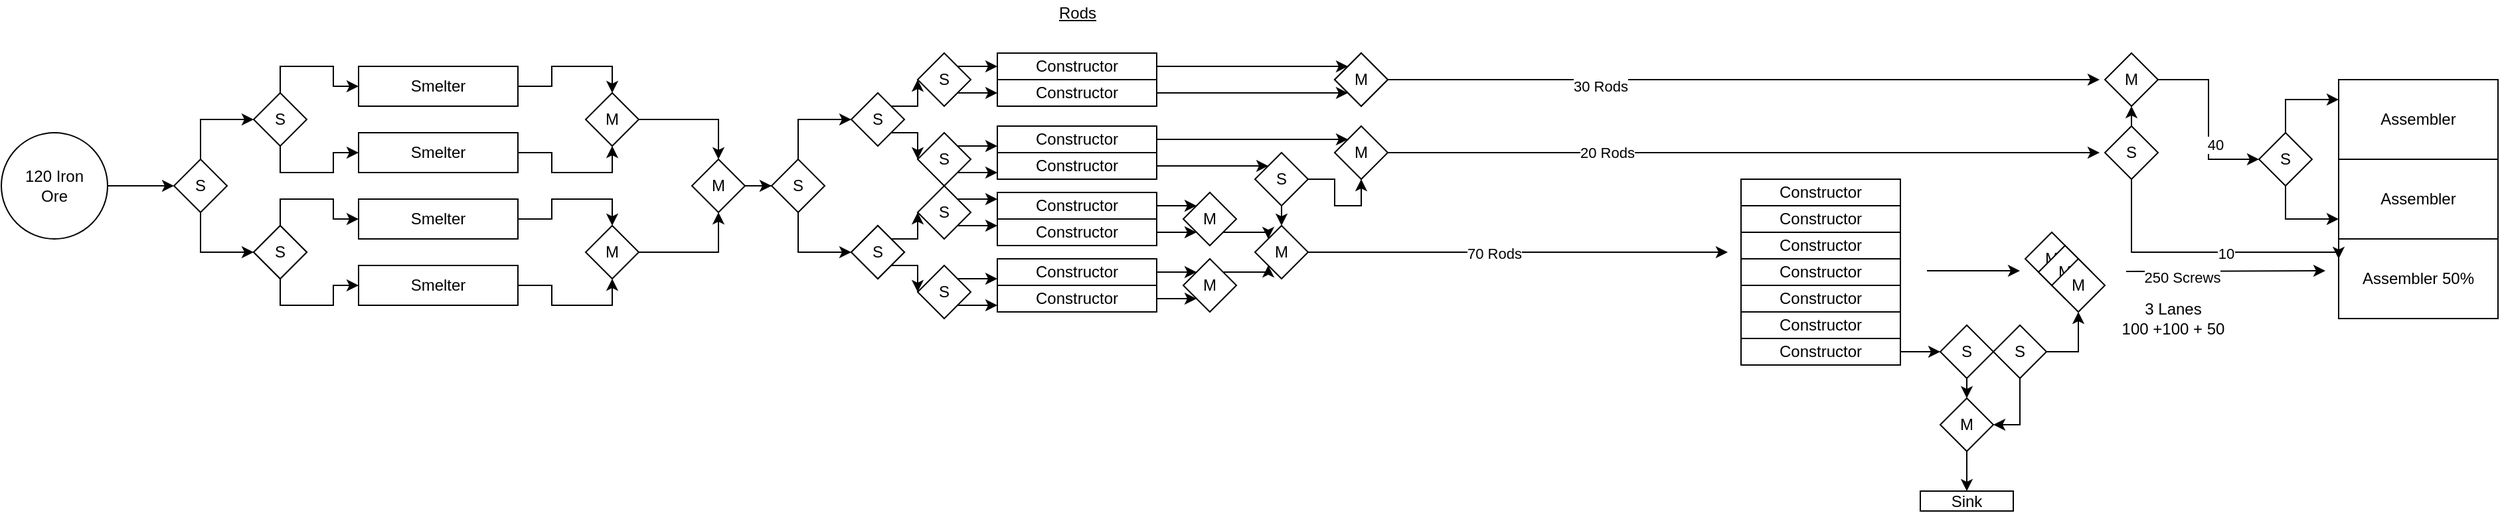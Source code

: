 <mxfile version="13.11.0" type="github" pages="2">
  <diagram id="dfgakFs7q8buAw8fzbgY" name="Page-1">
    <mxGraphModel dx="1038" dy="507" grid="1" gridSize="10" guides="1" tooltips="1" connect="1" arrows="1" fold="1" page="1" pageScale="1" pageWidth="850" pageHeight="1100" math="0" shadow="0">
      <root>
        <mxCell id="0" />
        <mxCell id="1" parent="0" />
        <mxCell id="WrtxNWhQy8fo9nbSTL8_-13" value="" style="edgeStyle=orthogonalEdgeStyle;rounded=0;orthogonalLoop=1;jettySize=auto;html=1;" parent="1" source="WrtxNWhQy8fo9nbSTL8_-1" target="WrtxNWhQy8fo9nbSTL8_-12" edge="1">
          <mxGeometry relative="1" as="geometry" />
        </mxCell>
        <mxCell id="WrtxNWhQy8fo9nbSTL8_-1" value="&lt;div&gt;120 Iron&lt;/div&gt;&lt;div&gt;Ore&lt;br&gt;&lt;/div&gt;" style="ellipse;whiteSpace=wrap;html=1;aspect=fixed;" parent="1" vertex="1">
          <mxGeometry x="20" y="280" width="80" height="80" as="geometry" />
        </mxCell>
        <mxCell id="WrtxNWhQy8fo9nbSTL8_-2" value="Smelter" style="rounded=0;whiteSpace=wrap;html=1;" parent="1" vertex="1">
          <mxGeometry x="289" y="230" width="120" height="30" as="geometry" />
        </mxCell>
        <mxCell id="WrtxNWhQy8fo9nbSTL8_-31" style="edgeStyle=orthogonalEdgeStyle;rounded=0;orthogonalLoop=1;jettySize=auto;html=1;exitX=1;exitY=0.5;exitDx=0;exitDy=0;entryX=0.5;entryY=0;entryDx=0;entryDy=0;" parent="1" source="WrtxNWhQy8fo9nbSTL8_-3" target="WrtxNWhQy8fo9nbSTL8_-28" edge="1">
          <mxGeometry relative="1" as="geometry" />
        </mxCell>
        <mxCell id="WrtxNWhQy8fo9nbSTL8_-3" value="Smelter" style="rounded=0;whiteSpace=wrap;html=1;" parent="1" vertex="1">
          <mxGeometry x="289" y="230" width="120" height="30" as="geometry" />
        </mxCell>
        <mxCell id="WrtxNWhQy8fo9nbSTL8_-32" style="edgeStyle=orthogonalEdgeStyle;rounded=0;orthogonalLoop=1;jettySize=auto;html=1;exitX=1;exitY=0.5;exitDx=0;exitDy=0;entryX=0.5;entryY=1;entryDx=0;entryDy=0;" parent="1" source="WrtxNWhQy8fo9nbSTL8_-4" target="WrtxNWhQy8fo9nbSTL8_-28" edge="1">
          <mxGeometry relative="1" as="geometry" />
        </mxCell>
        <mxCell id="WrtxNWhQy8fo9nbSTL8_-4" value="Smelter" style="rounded=0;whiteSpace=wrap;html=1;" parent="1" vertex="1">
          <mxGeometry x="289" y="280" width="120" height="30" as="geometry" />
        </mxCell>
        <mxCell id="WrtxNWhQy8fo9nbSTL8_-33" style="edgeStyle=orthogonalEdgeStyle;rounded=0;orthogonalLoop=1;jettySize=auto;html=1;exitX=1;exitY=0.5;exitDx=0;exitDy=0;entryX=0.5;entryY=0;entryDx=0;entryDy=0;" parent="1" source="WrtxNWhQy8fo9nbSTL8_-5" target="WrtxNWhQy8fo9nbSTL8_-29" edge="1">
          <mxGeometry relative="1" as="geometry" />
        </mxCell>
        <mxCell id="WrtxNWhQy8fo9nbSTL8_-5" value="Smelter" style="rounded=0;whiteSpace=wrap;html=1;" parent="1" vertex="1">
          <mxGeometry x="289" y="330" width="120" height="30" as="geometry" />
        </mxCell>
        <mxCell id="WrtxNWhQy8fo9nbSTL8_-34" style="edgeStyle=orthogonalEdgeStyle;rounded=0;orthogonalLoop=1;jettySize=auto;html=1;exitX=1;exitY=0.5;exitDx=0;exitDy=0;entryX=0.5;entryY=1;entryDx=0;entryDy=0;" parent="1" source="WrtxNWhQy8fo9nbSTL8_-6" target="WrtxNWhQy8fo9nbSTL8_-29" edge="1">
          <mxGeometry relative="1" as="geometry" />
        </mxCell>
        <mxCell id="WrtxNWhQy8fo9nbSTL8_-6" value="Smelter" style="rounded=0;whiteSpace=wrap;html=1;" parent="1" vertex="1">
          <mxGeometry x="289" y="380" width="120" height="30" as="geometry" />
        </mxCell>
        <mxCell id="WrtxNWhQy8fo9nbSTL8_-8" value="S" style="rhombus;whiteSpace=wrap;html=1;" parent="1" vertex="1">
          <mxGeometry x="210" y="350" width="40" height="40" as="geometry" />
        </mxCell>
        <mxCell id="WrtxNWhQy8fo9nbSTL8_-25" style="edgeStyle=orthogonalEdgeStyle;rounded=0;orthogonalLoop=1;jettySize=auto;html=1;exitX=0.5;exitY=0;exitDx=0;exitDy=0;entryX=0;entryY=0.5;entryDx=0;entryDy=0;" parent="1" source="WrtxNWhQy8fo9nbSTL8_-9" target="WrtxNWhQy8fo9nbSTL8_-5" edge="1">
          <mxGeometry relative="1" as="geometry" />
        </mxCell>
        <mxCell id="WrtxNWhQy8fo9nbSTL8_-26" style="edgeStyle=orthogonalEdgeStyle;rounded=0;orthogonalLoop=1;jettySize=auto;html=1;exitX=0.5;exitY=1;exitDx=0;exitDy=0;entryX=0;entryY=0.5;entryDx=0;entryDy=0;" parent="1" source="WrtxNWhQy8fo9nbSTL8_-9" target="WrtxNWhQy8fo9nbSTL8_-6" edge="1">
          <mxGeometry relative="1" as="geometry" />
        </mxCell>
        <mxCell id="WrtxNWhQy8fo9nbSTL8_-9" value="S" style="rhombus;whiteSpace=wrap;html=1;" parent="1" vertex="1">
          <mxGeometry x="210" y="350" width="40" height="40" as="geometry" />
        </mxCell>
        <mxCell id="WrtxNWhQy8fo9nbSTL8_-23" style="edgeStyle=orthogonalEdgeStyle;rounded=0;orthogonalLoop=1;jettySize=auto;html=1;exitX=0.5;exitY=0;exitDx=0;exitDy=0;" parent="1" source="WrtxNWhQy8fo9nbSTL8_-10" target="WrtxNWhQy8fo9nbSTL8_-3" edge="1">
          <mxGeometry relative="1" as="geometry" />
        </mxCell>
        <mxCell id="WrtxNWhQy8fo9nbSTL8_-24" style="edgeStyle=orthogonalEdgeStyle;rounded=0;orthogonalLoop=1;jettySize=auto;html=1;exitX=0.5;exitY=1;exitDx=0;exitDy=0;" parent="1" source="WrtxNWhQy8fo9nbSTL8_-10" target="WrtxNWhQy8fo9nbSTL8_-4" edge="1">
          <mxGeometry relative="1" as="geometry" />
        </mxCell>
        <mxCell id="WrtxNWhQy8fo9nbSTL8_-10" value="S" style="rhombus;whiteSpace=wrap;html=1;" parent="1" vertex="1">
          <mxGeometry x="210" y="250" width="40" height="40" as="geometry" />
        </mxCell>
        <mxCell id="WrtxNWhQy8fo9nbSTL8_-15" style="edgeStyle=orthogonalEdgeStyle;rounded=0;orthogonalLoop=1;jettySize=auto;html=1;entryX=0;entryY=0.5;entryDx=0;entryDy=0;exitX=0.5;exitY=0;exitDx=0;exitDy=0;" parent="1" source="WrtxNWhQy8fo9nbSTL8_-12" target="WrtxNWhQy8fo9nbSTL8_-10" edge="1">
          <mxGeometry relative="1" as="geometry" />
        </mxCell>
        <mxCell id="WrtxNWhQy8fo9nbSTL8_-16" style="edgeStyle=orthogonalEdgeStyle;rounded=0;orthogonalLoop=1;jettySize=auto;html=1;exitX=0.5;exitY=1;exitDx=0;exitDy=0;entryX=0;entryY=0.5;entryDx=0;entryDy=0;" parent="1" source="WrtxNWhQy8fo9nbSTL8_-12" target="WrtxNWhQy8fo9nbSTL8_-9" edge="1">
          <mxGeometry relative="1" as="geometry" />
        </mxCell>
        <mxCell id="WrtxNWhQy8fo9nbSTL8_-12" value="S" style="rhombus;whiteSpace=wrap;html=1;" parent="1" vertex="1">
          <mxGeometry x="150" y="300" width="40" height="40" as="geometry" />
        </mxCell>
        <mxCell id="WrtxNWhQy8fo9nbSTL8_-36" style="edgeStyle=orthogonalEdgeStyle;rounded=0;orthogonalLoop=1;jettySize=auto;html=1;exitX=1;exitY=0.5;exitDx=0;exitDy=0;entryX=0.5;entryY=0;entryDx=0;entryDy=0;" parent="1" source="WrtxNWhQy8fo9nbSTL8_-28" target="WrtxNWhQy8fo9nbSTL8_-30" edge="1">
          <mxGeometry relative="1" as="geometry" />
        </mxCell>
        <mxCell id="WrtxNWhQy8fo9nbSTL8_-28" value="M" style="rhombus;whiteSpace=wrap;html=1;" parent="1" vertex="1">
          <mxGeometry x="460" y="250" width="40" height="40" as="geometry" />
        </mxCell>
        <mxCell id="WrtxNWhQy8fo9nbSTL8_-35" style="edgeStyle=orthogonalEdgeStyle;rounded=0;orthogonalLoop=1;jettySize=auto;html=1;exitX=1;exitY=0.5;exitDx=0;exitDy=0;entryX=0.5;entryY=1;entryDx=0;entryDy=0;" parent="1" source="WrtxNWhQy8fo9nbSTL8_-29" target="WrtxNWhQy8fo9nbSTL8_-30" edge="1">
          <mxGeometry relative="1" as="geometry" />
        </mxCell>
        <mxCell id="WrtxNWhQy8fo9nbSTL8_-29" value="M" style="rhombus;whiteSpace=wrap;html=1;" parent="1" vertex="1">
          <mxGeometry x="460" y="350" width="40" height="40" as="geometry" />
        </mxCell>
        <mxCell id="WrtxNWhQy8fo9nbSTL8_-67" value="" style="edgeStyle=orthogonalEdgeStyle;rounded=0;orthogonalLoop=1;jettySize=auto;html=1;" parent="1" source="WrtxNWhQy8fo9nbSTL8_-30" target="WrtxNWhQy8fo9nbSTL8_-42" edge="1">
          <mxGeometry relative="1" as="geometry" />
        </mxCell>
        <mxCell id="WrtxNWhQy8fo9nbSTL8_-30" value="M" style="rhombus;whiteSpace=wrap;html=1;" parent="1" vertex="1">
          <mxGeometry x="540" y="300" width="40" height="40" as="geometry" />
        </mxCell>
        <mxCell id="WrtxNWhQy8fo9nbSTL8_-37" value="S" style="rhombus;whiteSpace=wrap;html=1;" parent="1" vertex="1">
          <mxGeometry x="660" y="350" width="40" height="40" as="geometry" />
        </mxCell>
        <mxCell id="WrtxNWhQy8fo9nbSTL8_-49" style="edgeStyle=orthogonalEdgeStyle;rounded=0;orthogonalLoop=1;jettySize=auto;html=1;exitX=1;exitY=0;exitDx=0;exitDy=0;entryX=0;entryY=0.5;entryDx=0;entryDy=0;" parent="1" source="WrtxNWhQy8fo9nbSTL8_-38" target="WrtxNWhQy8fo9nbSTL8_-46" edge="1">
          <mxGeometry relative="1" as="geometry" />
        </mxCell>
        <mxCell id="WrtxNWhQy8fo9nbSTL8_-50" style="edgeStyle=orthogonalEdgeStyle;rounded=0;orthogonalLoop=1;jettySize=auto;html=1;exitX=1;exitY=1;exitDx=0;exitDy=0;entryX=0;entryY=0.5;entryDx=0;entryDy=0;" parent="1" source="WrtxNWhQy8fo9nbSTL8_-38" target="WrtxNWhQy8fo9nbSTL8_-45" edge="1">
          <mxGeometry relative="1" as="geometry" />
        </mxCell>
        <mxCell id="WrtxNWhQy8fo9nbSTL8_-38" value="S" style="rhombus;whiteSpace=wrap;html=1;" parent="1" vertex="1">
          <mxGeometry x="660" y="350" width="40" height="40" as="geometry" />
        </mxCell>
        <mxCell id="WrtxNWhQy8fo9nbSTL8_-47" style="edgeStyle=orthogonalEdgeStyle;rounded=0;orthogonalLoop=1;jettySize=auto;html=1;exitX=1;exitY=0;exitDx=0;exitDy=0;entryX=0;entryY=0.5;entryDx=0;entryDy=0;" parent="1" source="WrtxNWhQy8fo9nbSTL8_-39" target="WrtxNWhQy8fo9nbSTL8_-44" edge="1">
          <mxGeometry relative="1" as="geometry" />
        </mxCell>
        <mxCell id="WrtxNWhQy8fo9nbSTL8_-48" style="edgeStyle=orthogonalEdgeStyle;rounded=0;orthogonalLoop=1;jettySize=auto;html=1;exitX=1;exitY=1;exitDx=0;exitDy=0;entryX=0;entryY=0.5;entryDx=0;entryDy=0;" parent="1" source="WrtxNWhQy8fo9nbSTL8_-39" target="WrtxNWhQy8fo9nbSTL8_-43" edge="1">
          <mxGeometry relative="1" as="geometry" />
        </mxCell>
        <mxCell id="WrtxNWhQy8fo9nbSTL8_-39" value="S" style="rhombus;whiteSpace=wrap;html=1;" parent="1" vertex="1">
          <mxGeometry x="660" y="250" width="40" height="40" as="geometry" />
        </mxCell>
        <mxCell id="WrtxNWhQy8fo9nbSTL8_-40" style="edgeStyle=orthogonalEdgeStyle;rounded=0;orthogonalLoop=1;jettySize=auto;html=1;entryX=0;entryY=0.5;entryDx=0;entryDy=0;exitX=0.5;exitY=0;exitDx=0;exitDy=0;" parent="1" source="WrtxNWhQy8fo9nbSTL8_-42" target="WrtxNWhQy8fo9nbSTL8_-39" edge="1">
          <mxGeometry relative="1" as="geometry" />
        </mxCell>
        <mxCell id="WrtxNWhQy8fo9nbSTL8_-41" style="edgeStyle=orthogonalEdgeStyle;rounded=0;orthogonalLoop=1;jettySize=auto;html=1;exitX=0.5;exitY=1;exitDx=0;exitDy=0;entryX=0;entryY=0.5;entryDx=0;entryDy=0;" parent="1" source="WrtxNWhQy8fo9nbSTL8_-42" target="WrtxNWhQy8fo9nbSTL8_-38" edge="1">
          <mxGeometry relative="1" as="geometry" />
        </mxCell>
        <mxCell id="WrtxNWhQy8fo9nbSTL8_-42" value="S" style="rhombus;whiteSpace=wrap;html=1;" parent="1" vertex="1">
          <mxGeometry x="600" y="300" width="40" height="40" as="geometry" />
        </mxCell>
        <mxCell id="WrtxNWhQy8fo9nbSTL8_-63" style="edgeStyle=orthogonalEdgeStyle;rounded=0;orthogonalLoop=1;jettySize=auto;html=1;exitX=1;exitY=1;exitDx=0;exitDy=0;entryX=0;entryY=0.75;entryDx=0;entryDy=0;" parent="1" source="WrtxNWhQy8fo9nbSTL8_-43" target="WrtxNWhQy8fo9nbSTL8_-54" edge="1">
          <mxGeometry relative="1" as="geometry">
            <Array as="points" />
          </mxGeometry>
        </mxCell>
        <mxCell id="WrtxNWhQy8fo9nbSTL8_-64" style="edgeStyle=orthogonalEdgeStyle;rounded=0;orthogonalLoop=1;jettySize=auto;html=1;exitX=1;exitY=0;exitDx=0;exitDy=0;entryX=0;entryY=0.75;entryDx=0;entryDy=0;" parent="1" source="WrtxNWhQy8fo9nbSTL8_-43" target="WrtxNWhQy8fo9nbSTL8_-53" edge="1">
          <mxGeometry relative="1" as="geometry" />
        </mxCell>
        <mxCell id="WrtxNWhQy8fo9nbSTL8_-43" value="S" style="rhombus;whiteSpace=wrap;html=1;" parent="1" vertex="1">
          <mxGeometry x="710" y="280" width="40" height="40" as="geometry" />
        </mxCell>
        <mxCell id="WrtxNWhQy8fo9nbSTL8_-65" style="edgeStyle=orthogonalEdgeStyle;rounded=0;orthogonalLoop=1;jettySize=auto;html=1;exitX=1;exitY=1;exitDx=0;exitDy=0;entryX=0;entryY=0.5;entryDx=0;entryDy=0;" parent="1" source="WrtxNWhQy8fo9nbSTL8_-44" target="WrtxNWhQy8fo9nbSTL8_-52" edge="1">
          <mxGeometry relative="1" as="geometry" />
        </mxCell>
        <mxCell id="WrtxNWhQy8fo9nbSTL8_-66" style="edgeStyle=orthogonalEdgeStyle;rounded=0;orthogonalLoop=1;jettySize=auto;html=1;exitX=1;exitY=0;exitDx=0;exitDy=0;entryX=0;entryY=0.5;entryDx=0;entryDy=0;" parent="1" source="WrtxNWhQy8fo9nbSTL8_-44" target="WrtxNWhQy8fo9nbSTL8_-51" edge="1">
          <mxGeometry relative="1" as="geometry" />
        </mxCell>
        <mxCell id="WrtxNWhQy8fo9nbSTL8_-44" value="S" style="rhombus;whiteSpace=wrap;html=1;" parent="1" vertex="1">
          <mxGeometry x="710" y="220" width="40" height="40" as="geometry" />
        </mxCell>
        <mxCell id="WrtxNWhQy8fo9nbSTL8_-59" style="edgeStyle=orthogonalEdgeStyle;rounded=0;orthogonalLoop=1;jettySize=auto;html=1;exitX=1;exitY=1;exitDx=0;exitDy=0;entryX=0;entryY=0.75;entryDx=0;entryDy=0;" parent="1" source="WrtxNWhQy8fo9nbSTL8_-45" target="WrtxNWhQy8fo9nbSTL8_-58" edge="1">
          <mxGeometry relative="1" as="geometry" />
        </mxCell>
        <mxCell id="WrtxNWhQy8fo9nbSTL8_-60" style="edgeStyle=orthogonalEdgeStyle;rounded=0;orthogonalLoop=1;jettySize=auto;html=1;exitX=1;exitY=0;exitDx=0;exitDy=0;entryX=0;entryY=0.75;entryDx=0;entryDy=0;" parent="1" source="WrtxNWhQy8fo9nbSTL8_-45" target="WrtxNWhQy8fo9nbSTL8_-57" edge="1">
          <mxGeometry relative="1" as="geometry" />
        </mxCell>
        <mxCell id="WrtxNWhQy8fo9nbSTL8_-45" value="S" style="rhombus;whiteSpace=wrap;html=1;" parent="1" vertex="1">
          <mxGeometry x="710" y="380" width="40" height="40" as="geometry" />
        </mxCell>
        <mxCell id="WrtxNWhQy8fo9nbSTL8_-61" style="edgeStyle=orthogonalEdgeStyle;rounded=0;orthogonalLoop=1;jettySize=auto;html=1;exitX=1;exitY=1;exitDx=0;exitDy=0;entryX=0;entryY=0.25;entryDx=0;entryDy=0;" parent="1" source="WrtxNWhQy8fo9nbSTL8_-46" target="WrtxNWhQy8fo9nbSTL8_-56" edge="1">
          <mxGeometry relative="1" as="geometry">
            <Array as="points" />
          </mxGeometry>
        </mxCell>
        <mxCell id="WrtxNWhQy8fo9nbSTL8_-62" style="edgeStyle=orthogonalEdgeStyle;rounded=0;orthogonalLoop=1;jettySize=auto;html=1;exitX=1;exitY=0;exitDx=0;exitDy=0;entryX=0;entryY=0.25;entryDx=0;entryDy=0;" parent="1" source="WrtxNWhQy8fo9nbSTL8_-46" target="WrtxNWhQy8fo9nbSTL8_-55" edge="1">
          <mxGeometry relative="1" as="geometry" />
        </mxCell>
        <mxCell id="WrtxNWhQy8fo9nbSTL8_-46" value="S" style="rhombus;whiteSpace=wrap;html=1;" parent="1" vertex="1">
          <mxGeometry x="710" y="320" width="40" height="40" as="geometry" />
        </mxCell>
        <mxCell id="WrtxNWhQy8fo9nbSTL8_-76" style="edgeStyle=orthogonalEdgeStyle;rounded=0;orthogonalLoop=1;jettySize=auto;html=1;exitX=1;exitY=0.5;exitDx=0;exitDy=0;entryX=0;entryY=0;entryDx=0;entryDy=0;" parent="1" source="WrtxNWhQy8fo9nbSTL8_-51" target="WrtxNWhQy8fo9nbSTL8_-75" edge="1">
          <mxGeometry relative="1" as="geometry" />
        </mxCell>
        <mxCell id="WrtxNWhQy8fo9nbSTL8_-51" value="Constructor" style="rounded=0;whiteSpace=wrap;html=1;" parent="1" vertex="1">
          <mxGeometry x="770" y="220" width="120" height="20" as="geometry" />
        </mxCell>
        <mxCell id="WrtxNWhQy8fo9nbSTL8_-77" style="edgeStyle=orthogonalEdgeStyle;rounded=0;orthogonalLoop=1;jettySize=auto;html=1;exitX=1;exitY=0.5;exitDx=0;exitDy=0;entryX=0;entryY=1;entryDx=0;entryDy=0;" parent="1" source="WrtxNWhQy8fo9nbSTL8_-52" target="WrtxNWhQy8fo9nbSTL8_-75" edge="1">
          <mxGeometry relative="1" as="geometry" />
        </mxCell>
        <mxCell id="WrtxNWhQy8fo9nbSTL8_-52" value="Constructor" style="rounded=0;whiteSpace=wrap;html=1;" parent="1" vertex="1">
          <mxGeometry x="770" y="240" width="120" height="20" as="geometry" />
        </mxCell>
        <mxCell id="WrtxNWhQy8fo9nbSTL8_-84" value="" style="edgeStyle=orthogonalEdgeStyle;rounded=0;orthogonalLoop=1;jettySize=auto;html=1;entryX=0;entryY=0;entryDx=0;entryDy=0;" parent="1" source="WrtxNWhQy8fo9nbSTL8_-53" target="WrtxNWhQy8fo9nbSTL8_-78" edge="1">
          <mxGeometry relative="1" as="geometry" />
        </mxCell>
        <mxCell id="WrtxNWhQy8fo9nbSTL8_-53" value="Constructor" style="rounded=0;whiteSpace=wrap;html=1;" parent="1" vertex="1">
          <mxGeometry x="770" y="275" width="120" height="20" as="geometry" />
        </mxCell>
        <mxCell id="WrtxNWhQy8fo9nbSTL8_-83" value="" style="edgeStyle=orthogonalEdgeStyle;rounded=0;orthogonalLoop=1;jettySize=auto;html=1;entryX=0;entryY=0;entryDx=0;entryDy=0;" parent="1" source="WrtxNWhQy8fo9nbSTL8_-54" target="WrtxNWhQy8fo9nbSTL8_-79" edge="1">
          <mxGeometry relative="1" as="geometry" />
        </mxCell>
        <mxCell id="WrtxNWhQy8fo9nbSTL8_-54" value="Constructor" style="rounded=0;whiteSpace=wrap;html=1;" parent="1" vertex="1">
          <mxGeometry x="770" y="295" width="120" height="20" as="geometry" />
        </mxCell>
        <mxCell id="WrtxNWhQy8fo9nbSTL8_-100" style="edgeStyle=orthogonalEdgeStyle;rounded=0;orthogonalLoop=1;jettySize=auto;html=1;exitX=1;exitY=0.5;exitDx=0;exitDy=0;entryX=0;entryY=0;entryDx=0;entryDy=0;" parent="1" source="WrtxNWhQy8fo9nbSTL8_-55" target="WrtxNWhQy8fo9nbSTL8_-93" edge="1">
          <mxGeometry relative="1" as="geometry" />
        </mxCell>
        <mxCell id="WrtxNWhQy8fo9nbSTL8_-55" value="Constructor" style="rounded=0;whiteSpace=wrap;html=1;" parent="1" vertex="1">
          <mxGeometry x="770" y="325" width="120" height="20" as="geometry" />
        </mxCell>
        <mxCell id="WrtxNWhQy8fo9nbSTL8_-102" style="edgeStyle=orthogonalEdgeStyle;rounded=0;orthogonalLoop=1;jettySize=auto;html=1;exitX=1;exitY=0.5;exitDx=0;exitDy=0;entryX=0;entryY=1;entryDx=0;entryDy=0;" parent="1" source="WrtxNWhQy8fo9nbSTL8_-56" target="WrtxNWhQy8fo9nbSTL8_-93" edge="1">
          <mxGeometry relative="1" as="geometry" />
        </mxCell>
        <mxCell id="WrtxNWhQy8fo9nbSTL8_-56" value="Constructor" style="rounded=0;whiteSpace=wrap;html=1;" parent="1" vertex="1">
          <mxGeometry x="770" y="345" width="120" height="20" as="geometry" />
        </mxCell>
        <mxCell id="WrtxNWhQy8fo9nbSTL8_-98" style="edgeStyle=orthogonalEdgeStyle;rounded=0;orthogonalLoop=1;jettySize=auto;html=1;exitX=1;exitY=0.5;exitDx=0;exitDy=0;entryX=0;entryY=0;entryDx=0;entryDy=0;" parent="1" source="WrtxNWhQy8fo9nbSTL8_-57" target="WrtxNWhQy8fo9nbSTL8_-91" edge="1">
          <mxGeometry relative="1" as="geometry" />
        </mxCell>
        <mxCell id="WrtxNWhQy8fo9nbSTL8_-57" value="Constructor" style="rounded=0;whiteSpace=wrap;html=1;" parent="1" vertex="1">
          <mxGeometry x="770" y="375" width="120" height="20" as="geometry" />
        </mxCell>
        <mxCell id="WrtxNWhQy8fo9nbSTL8_-99" style="edgeStyle=orthogonalEdgeStyle;rounded=0;orthogonalLoop=1;jettySize=auto;html=1;exitX=1;exitY=0.5;exitDx=0;exitDy=0;entryX=0;entryY=1;entryDx=0;entryDy=0;" parent="1" source="WrtxNWhQy8fo9nbSTL8_-58" target="WrtxNWhQy8fo9nbSTL8_-91" edge="1">
          <mxGeometry relative="1" as="geometry" />
        </mxCell>
        <mxCell id="WrtxNWhQy8fo9nbSTL8_-58" value="Constructor" style="rounded=0;whiteSpace=wrap;html=1;" parent="1" vertex="1">
          <mxGeometry x="770" y="395" width="120" height="20" as="geometry" />
        </mxCell>
        <mxCell id="WrtxNWhQy8fo9nbSTL8_-68" value="Rods" style="text;html=1;align=center;verticalAlign=middle;resizable=0;points=[];autosize=1;fontStyle=4" parent="1" vertex="1">
          <mxGeometry x="805" y="180" width="50" height="20" as="geometry" />
        </mxCell>
        <mxCell id="WrtxNWhQy8fo9nbSTL8_-87" value="" style="edgeStyle=orthogonalEdgeStyle;rounded=0;orthogonalLoop=1;jettySize=auto;html=1;" parent="1" source="WrtxNWhQy8fo9nbSTL8_-75" edge="1">
          <mxGeometry relative="1" as="geometry">
            <mxPoint x="1600" y="240" as="targetPoint" />
            <Array as="points">
              <mxPoint x="1144" y="240" />
            </Array>
          </mxGeometry>
        </mxCell>
        <mxCell id="XTiuiTd_7pJufiI7ZNXq-25" value="30 Rods" style="edgeLabel;html=1;align=center;verticalAlign=middle;resizable=0;points=[];" parent="WrtxNWhQy8fo9nbSTL8_-87" vertex="1" connectable="0">
          <mxGeometry x="-0.405" y="-5" relative="1" as="geometry">
            <mxPoint as="offset" />
          </mxGeometry>
        </mxCell>
        <mxCell id="WrtxNWhQy8fo9nbSTL8_-75" value="M" style="rhombus;whiteSpace=wrap;html=1;" parent="1" vertex="1">
          <mxGeometry x="1024" y="220" width="40" height="40" as="geometry" />
        </mxCell>
        <mxCell id="WrtxNWhQy8fo9nbSTL8_-88" style="edgeStyle=orthogonalEdgeStyle;rounded=0;orthogonalLoop=1;jettySize=auto;html=1;exitX=1;exitY=0.5;exitDx=0;exitDy=0;" parent="1" source="WrtxNWhQy8fo9nbSTL8_-78" edge="1">
          <mxGeometry relative="1" as="geometry">
            <mxPoint x="1600" y="295" as="targetPoint" />
          </mxGeometry>
        </mxCell>
        <mxCell id="XTiuiTd_7pJufiI7ZNXq-26" value="20 Rods" style="edgeLabel;html=1;align=center;verticalAlign=middle;resizable=0;points=[];" parent="WrtxNWhQy8fo9nbSTL8_-88" vertex="1" connectable="0">
          <mxGeometry x="-0.385" relative="1" as="geometry">
            <mxPoint as="offset" />
          </mxGeometry>
        </mxCell>
        <mxCell id="WrtxNWhQy8fo9nbSTL8_-78" value="M" style="rhombus;whiteSpace=wrap;html=1;" parent="1" vertex="1">
          <mxGeometry x="1024" y="275" width="40" height="40" as="geometry" />
        </mxCell>
        <mxCell id="WrtxNWhQy8fo9nbSTL8_-80" style="edgeStyle=orthogonalEdgeStyle;rounded=0;orthogonalLoop=1;jettySize=auto;html=1;exitX=1;exitY=0.5;exitDx=0;exitDy=0;entryX=0.5;entryY=1;entryDx=0;entryDy=0;" parent="1" source="WrtxNWhQy8fo9nbSTL8_-79" target="WrtxNWhQy8fo9nbSTL8_-78" edge="1">
          <mxGeometry relative="1" as="geometry" />
        </mxCell>
        <mxCell id="WrtxNWhQy8fo9nbSTL8_-95" style="edgeStyle=orthogonalEdgeStyle;rounded=0;orthogonalLoop=1;jettySize=auto;html=1;exitX=0.5;exitY=1;exitDx=0;exitDy=0;entryX=0.5;entryY=0;entryDx=0;entryDy=0;" parent="1" source="WrtxNWhQy8fo9nbSTL8_-79" target="WrtxNWhQy8fo9nbSTL8_-92" edge="1">
          <mxGeometry relative="1" as="geometry" />
        </mxCell>
        <mxCell id="WrtxNWhQy8fo9nbSTL8_-79" value="S" style="rhombus;whiteSpace=wrap;html=1;" parent="1" vertex="1">
          <mxGeometry x="964" y="295" width="40" height="40" as="geometry" />
        </mxCell>
        <mxCell id="WrtxNWhQy8fo9nbSTL8_-90" value="M" style="rhombus;whiteSpace=wrap;html=1;" parent="1" vertex="1">
          <mxGeometry x="1024" y="220" width="40" height="40" as="geometry" />
        </mxCell>
        <mxCell id="WrtxNWhQy8fo9nbSTL8_-97" style="edgeStyle=orthogonalEdgeStyle;rounded=0;orthogonalLoop=1;jettySize=auto;html=1;exitX=1;exitY=0;exitDx=0;exitDy=0;entryX=0;entryY=1;entryDx=0;entryDy=0;" parent="1" source="WrtxNWhQy8fo9nbSTL8_-91" target="WrtxNWhQy8fo9nbSTL8_-92" edge="1">
          <mxGeometry relative="1" as="geometry" />
        </mxCell>
        <mxCell id="WrtxNWhQy8fo9nbSTL8_-91" value="M" style="rhombus;whiteSpace=wrap;html=1;" parent="1" vertex="1">
          <mxGeometry x="910" y="375" width="40" height="40" as="geometry" />
        </mxCell>
        <mxCell id="WrtxNWhQy8fo9nbSTL8_-104" style="edgeStyle=orthogonalEdgeStyle;rounded=0;orthogonalLoop=1;jettySize=auto;html=1;exitX=1;exitY=0.5;exitDx=0;exitDy=0;" parent="1" source="WrtxNWhQy8fo9nbSTL8_-92" edge="1">
          <mxGeometry relative="1" as="geometry">
            <mxPoint x="1320" y="370" as="targetPoint" />
          </mxGeometry>
        </mxCell>
        <mxCell id="WrtxNWhQy8fo9nbSTL8_-106" value="70 Rods" style="edgeLabel;html=1;align=center;verticalAlign=middle;resizable=0;points=[];" parent="WrtxNWhQy8fo9nbSTL8_-104" vertex="1" connectable="0">
          <mxGeometry x="-0.12" y="-1" relative="1" as="geometry">
            <mxPoint as="offset" />
          </mxGeometry>
        </mxCell>
        <mxCell id="WrtxNWhQy8fo9nbSTL8_-92" value="M" style="rhombus;whiteSpace=wrap;html=1;" parent="1" vertex="1">
          <mxGeometry x="964" y="350" width="40" height="40" as="geometry" />
        </mxCell>
        <mxCell id="WrtxNWhQy8fo9nbSTL8_-96" style="edgeStyle=orthogonalEdgeStyle;rounded=0;orthogonalLoop=1;jettySize=auto;html=1;exitX=1;exitY=1;exitDx=0;exitDy=0;entryX=0;entryY=0;entryDx=0;entryDy=0;" parent="1" source="WrtxNWhQy8fo9nbSTL8_-93" target="WrtxNWhQy8fo9nbSTL8_-92" edge="1">
          <mxGeometry relative="1" as="geometry" />
        </mxCell>
        <mxCell id="WrtxNWhQy8fo9nbSTL8_-93" value="M" style="rhombus;whiteSpace=wrap;html=1;" parent="1" vertex="1">
          <mxGeometry x="910" y="325" width="40" height="40" as="geometry" />
        </mxCell>
        <mxCell id="XTiuiTd_7pJufiI7ZNXq-1" value="Constructor" style="rounded=0;whiteSpace=wrap;html=1;" parent="1" vertex="1">
          <mxGeometry x="1330" y="315" width="120" height="20" as="geometry" />
        </mxCell>
        <mxCell id="XTiuiTd_7pJufiI7ZNXq-2" value="Constructor" style="rounded=0;whiteSpace=wrap;html=1;" parent="1" vertex="1">
          <mxGeometry x="1330" y="335" width="120" height="20" as="geometry" />
        </mxCell>
        <mxCell id="XTiuiTd_7pJufiI7ZNXq-3" value="Constructor" style="rounded=0;whiteSpace=wrap;html=1;" parent="1" vertex="1">
          <mxGeometry x="1330" y="355" width="120" height="20" as="geometry" />
        </mxCell>
        <mxCell id="XTiuiTd_7pJufiI7ZNXq-4" value="Constructor" style="rounded=0;whiteSpace=wrap;html=1;" parent="1" vertex="1">
          <mxGeometry x="1330" y="375" width="120" height="20" as="geometry" />
        </mxCell>
        <mxCell id="XTiuiTd_7pJufiI7ZNXq-5" value="Constructor" style="rounded=0;whiteSpace=wrap;html=1;" parent="1" vertex="1">
          <mxGeometry x="1330" y="395" width="120" height="20" as="geometry" />
        </mxCell>
        <mxCell id="XTiuiTd_7pJufiI7ZNXq-13" value="" style="edgeStyle=orthogonalEdgeStyle;rounded=0;orthogonalLoop=1;jettySize=auto;html=1;" parent="1" source="XTiuiTd_7pJufiI7ZNXq-6" target="XTiuiTd_7pJufiI7ZNXq-10" edge="1">
          <mxGeometry relative="1" as="geometry" />
        </mxCell>
        <mxCell id="XTiuiTd_7pJufiI7ZNXq-6" value="Constructor" style="rounded=0;whiteSpace=wrap;html=1;" parent="1" vertex="1">
          <mxGeometry x="1330" y="435" width="120" height="20" as="geometry" />
        </mxCell>
        <mxCell id="XTiuiTd_7pJufiI7ZNXq-7" value="Constructor" style="rounded=0;whiteSpace=wrap;html=1;" parent="1" vertex="1">
          <mxGeometry x="1330" y="415" width="120" height="20" as="geometry" />
        </mxCell>
        <mxCell id="XTiuiTd_7pJufiI7ZNXq-9" value="" style="endArrow=classic;html=1;" parent="1" edge="1">
          <mxGeometry width="50" height="50" relative="1" as="geometry">
            <mxPoint x="1470" y="384" as="sourcePoint" />
            <mxPoint x="1540" y="384" as="targetPoint" />
          </mxGeometry>
        </mxCell>
        <mxCell id="XTiuiTd_7pJufiI7ZNXq-40" style="edgeStyle=orthogonalEdgeStyle;rounded=0;orthogonalLoop=1;jettySize=auto;html=1;exitX=0.5;exitY=1;exitDx=0;exitDy=0;entryX=0.5;entryY=0;entryDx=0;entryDy=0;" parent="1" source="XTiuiTd_7pJufiI7ZNXq-10" target="XTiuiTd_7pJufiI7ZNXq-39" edge="1">
          <mxGeometry relative="1" as="geometry" />
        </mxCell>
        <mxCell id="XTiuiTd_7pJufiI7ZNXq-10" value="S" style="rhombus;whiteSpace=wrap;html=1;" parent="1" vertex="1">
          <mxGeometry x="1480" y="425" width="40" height="40" as="geometry" />
        </mxCell>
        <mxCell id="XTiuiTd_7pJufiI7ZNXq-11" value="Sink" style="whiteSpace=wrap;html=1;" parent="1" vertex="1">
          <mxGeometry x="1465" y="550" width="70" height="15" as="geometry" />
        </mxCell>
        <mxCell id="XTiuiTd_7pJufiI7ZNXq-14" value="M" style="rhombus;whiteSpace=wrap;html=1;" parent="1" vertex="1">
          <mxGeometry x="1544" y="355" width="40" height="40" as="geometry" />
        </mxCell>
        <mxCell id="XTiuiTd_7pJufiI7ZNXq-17" value="M" style="rhombus;whiteSpace=wrap;html=1;" parent="1" vertex="1">
          <mxGeometry x="1554" y="365" width="40" height="40" as="geometry" />
        </mxCell>
        <mxCell id="XTiuiTd_7pJufiI7ZNXq-18" value="M" style="rhombus;whiteSpace=wrap;html=1;" parent="1" vertex="1">
          <mxGeometry x="1564" y="375" width="40" height="40" as="geometry" />
        </mxCell>
        <mxCell id="XTiuiTd_7pJufiI7ZNXq-20" value="" style="endArrow=classic;html=1;" parent="1" edge="1">
          <mxGeometry width="50" height="50" relative="1" as="geometry">
            <mxPoint x="1620" y="384.5" as="sourcePoint" />
            <mxPoint x="1770" y="384" as="targetPoint" />
          </mxGeometry>
        </mxCell>
        <mxCell id="XTiuiTd_7pJufiI7ZNXq-45" value="250 Screws" style="edgeLabel;html=1;align=center;verticalAlign=middle;resizable=0;points=[];" parent="XTiuiTd_7pJufiI7ZNXq-20" vertex="1" connectable="0">
          <mxGeometry x="-0.44" y="-4" relative="1" as="geometry">
            <mxPoint as="offset" />
          </mxGeometry>
        </mxCell>
        <mxCell id="XTiuiTd_7pJufiI7ZNXq-22" value="Assembler" style="rounded=0;whiteSpace=wrap;html=1;" parent="1" vertex="1">
          <mxGeometry x="1780" y="240" width="120" height="60" as="geometry" />
        </mxCell>
        <mxCell id="XTiuiTd_7pJufiI7ZNXq-23" value="Assembler" style="rounded=0;whiteSpace=wrap;html=1;" parent="1" vertex="1">
          <mxGeometry x="1780" y="300" width="120" height="60" as="geometry" />
        </mxCell>
        <mxCell id="XTiuiTd_7pJufiI7ZNXq-24" value="Assembler 50%" style="rounded=0;whiteSpace=wrap;html=1;" parent="1" vertex="1">
          <mxGeometry x="1780" y="360" width="120" height="60" as="geometry" />
        </mxCell>
        <mxCell id="XTiuiTd_7pJufiI7ZNXq-28" style="edgeStyle=orthogonalEdgeStyle;rounded=0;orthogonalLoop=1;jettySize=auto;html=1;exitX=0.5;exitY=1;exitDx=0;exitDy=0;entryX=0;entryY=0.25;entryDx=0;entryDy=0;" parent="1" source="XTiuiTd_7pJufiI7ZNXq-27" target="XTiuiTd_7pJufiI7ZNXq-24" edge="1">
          <mxGeometry relative="1" as="geometry">
            <Array as="points">
              <mxPoint x="1624" y="370" />
              <mxPoint x="1780" y="370" />
            </Array>
          </mxGeometry>
        </mxCell>
        <mxCell id="XTiuiTd_7pJufiI7ZNXq-38" value="10" style="edgeLabel;html=1;align=center;verticalAlign=middle;resizable=0;points=[];" parent="XTiuiTd_7pJufiI7ZNXq-28" vertex="1" connectable="0">
          <mxGeometry x="0.167" y="-1" relative="1" as="geometry">
            <mxPoint as="offset" />
          </mxGeometry>
        </mxCell>
        <mxCell id="XTiuiTd_7pJufiI7ZNXq-30" style="edgeStyle=orthogonalEdgeStyle;rounded=0;orthogonalLoop=1;jettySize=auto;html=1;exitX=0.5;exitY=0;exitDx=0;exitDy=0;entryX=0.5;entryY=1;entryDx=0;entryDy=0;" parent="1" source="XTiuiTd_7pJufiI7ZNXq-27" target="XTiuiTd_7pJufiI7ZNXq-29" edge="1">
          <mxGeometry relative="1" as="geometry" />
        </mxCell>
        <mxCell id="XTiuiTd_7pJufiI7ZNXq-27" value="S" style="rhombus;whiteSpace=wrap;html=1;" parent="1" vertex="1">
          <mxGeometry x="1604" y="275" width="40" height="40" as="geometry" />
        </mxCell>
        <mxCell id="XTiuiTd_7pJufiI7ZNXq-32" style="edgeStyle=orthogonalEdgeStyle;rounded=0;orthogonalLoop=1;jettySize=auto;html=1;exitX=1;exitY=0.5;exitDx=0;exitDy=0;entryX=0;entryY=0.5;entryDx=0;entryDy=0;" parent="1" source="XTiuiTd_7pJufiI7ZNXq-29" target="XTiuiTd_7pJufiI7ZNXq-31" edge="1">
          <mxGeometry relative="1" as="geometry" />
        </mxCell>
        <mxCell id="XTiuiTd_7pJufiI7ZNXq-37" value="40" style="edgeLabel;html=1;align=center;verticalAlign=middle;resizable=0;points=[];" parent="XTiuiTd_7pJufiI7ZNXq-32" vertex="1" connectable="0">
          <mxGeometry x="0.279" y="5" relative="1" as="geometry">
            <mxPoint as="offset" />
          </mxGeometry>
        </mxCell>
        <mxCell id="XTiuiTd_7pJufiI7ZNXq-29" value="M" style="rhombus;whiteSpace=wrap;html=1;" parent="1" vertex="1">
          <mxGeometry x="1604" y="220" width="40" height="40" as="geometry" />
        </mxCell>
        <mxCell id="XTiuiTd_7pJufiI7ZNXq-33" style="edgeStyle=orthogonalEdgeStyle;rounded=0;orthogonalLoop=1;jettySize=auto;html=1;exitX=0.5;exitY=0;exitDx=0;exitDy=0;entryX=0;entryY=0.25;entryDx=0;entryDy=0;" parent="1" source="XTiuiTd_7pJufiI7ZNXq-31" target="XTiuiTd_7pJufiI7ZNXq-22" edge="1">
          <mxGeometry relative="1" as="geometry" />
        </mxCell>
        <mxCell id="XTiuiTd_7pJufiI7ZNXq-36" style="edgeStyle=orthogonalEdgeStyle;rounded=0;orthogonalLoop=1;jettySize=auto;html=1;exitX=0.5;exitY=1;exitDx=0;exitDy=0;entryX=0;entryY=0.75;entryDx=0;entryDy=0;" parent="1" source="XTiuiTd_7pJufiI7ZNXq-31" target="XTiuiTd_7pJufiI7ZNXq-23" edge="1">
          <mxGeometry relative="1" as="geometry" />
        </mxCell>
        <mxCell id="XTiuiTd_7pJufiI7ZNXq-31" value="S" style="rhombus;whiteSpace=wrap;html=1;" parent="1" vertex="1">
          <mxGeometry x="1720" y="280" width="40" height="40" as="geometry" />
        </mxCell>
        <mxCell id="XTiuiTd_7pJufiI7ZNXq-44" style="edgeStyle=orthogonalEdgeStyle;rounded=0;orthogonalLoop=1;jettySize=auto;html=1;exitX=0.5;exitY=1;exitDx=0;exitDy=0;entryX=0.5;entryY=0;entryDx=0;entryDy=0;" parent="1" source="XTiuiTd_7pJufiI7ZNXq-39" target="XTiuiTd_7pJufiI7ZNXq-11" edge="1">
          <mxGeometry relative="1" as="geometry" />
        </mxCell>
        <mxCell id="XTiuiTd_7pJufiI7ZNXq-39" value="M" style="rhombus;whiteSpace=wrap;html=1;" parent="1" vertex="1">
          <mxGeometry x="1480" y="480" width="40" height="40" as="geometry" />
        </mxCell>
        <mxCell id="XTiuiTd_7pJufiI7ZNXq-42" style="edgeStyle=orthogonalEdgeStyle;rounded=0;orthogonalLoop=1;jettySize=auto;html=1;exitX=0.5;exitY=1;exitDx=0;exitDy=0;entryX=1;entryY=0.5;entryDx=0;entryDy=0;" parent="1" source="XTiuiTd_7pJufiI7ZNXq-41" target="XTiuiTd_7pJufiI7ZNXq-39" edge="1">
          <mxGeometry relative="1" as="geometry" />
        </mxCell>
        <mxCell id="XTiuiTd_7pJufiI7ZNXq-43" style="edgeStyle=orthogonalEdgeStyle;rounded=0;orthogonalLoop=1;jettySize=auto;html=1;exitX=1;exitY=0.5;exitDx=0;exitDy=0;entryX=0.5;entryY=1;entryDx=0;entryDy=0;" parent="1" source="XTiuiTd_7pJufiI7ZNXq-41" target="XTiuiTd_7pJufiI7ZNXq-18" edge="1">
          <mxGeometry relative="1" as="geometry" />
        </mxCell>
        <mxCell id="XTiuiTd_7pJufiI7ZNXq-41" value="S" style="rhombus;whiteSpace=wrap;html=1;" parent="1" vertex="1">
          <mxGeometry x="1520" y="425" width="40" height="40" as="geometry" />
        </mxCell>
        <mxCell id="XTiuiTd_7pJufiI7ZNXq-46" value="&lt;div&gt;3 Lanes&lt;/div&gt;&lt;div&gt;100 +100 + 50&lt;br&gt;&lt;/div&gt;" style="text;html=1;align=center;verticalAlign=middle;resizable=0;points=[];autosize=1;" parent="1" vertex="1">
          <mxGeometry x="1610" y="405" width="90" height="30" as="geometry" />
        </mxCell>
      </root>
    </mxGraphModel>
  </diagram>
  <diagram id="DsL8lGKSOwCMkaWyF_5y" name="Copper wire-cable">
    <mxGraphModel dx="1038" dy="507" grid="1" gridSize="10" guides="1" tooltips="1" connect="1" arrows="1" fold="1" page="1" pageScale="1" pageWidth="850" pageHeight="1100" math="0" shadow="0">
      <root>
        <mxCell id="EnQfiskYZ1zRFFsg2KIb-0" />
        <mxCell id="EnQfiskYZ1zRFFsg2KIb-1" parent="EnQfiskYZ1zRFFsg2KIb-0" />
        <mxCell id="kb_4gqgxdee2yYvIyAU_-0" value="" style="edgeStyle=orthogonalEdgeStyle;rounded=0;orthogonalLoop=1;jettySize=auto;html=1;" edge="1" parent="EnQfiskYZ1zRFFsg2KIb-1" source="kb_4gqgxdee2yYvIyAU_-1" target="kb_4gqgxdee2yYvIyAU_-20">
          <mxGeometry relative="1" as="geometry" />
        </mxCell>
        <mxCell id="kb_4gqgxdee2yYvIyAU_-1" value="&lt;div&gt;120 Copper&lt;/div&gt;&lt;div&gt;Ore&lt;br&gt;&lt;/div&gt;" style="ellipse;whiteSpace=wrap;html=1;aspect=fixed;" vertex="1" parent="EnQfiskYZ1zRFFsg2KIb-1">
          <mxGeometry x="20" y="280" width="80" height="80" as="geometry" />
        </mxCell>
        <mxCell id="kb_4gqgxdee2yYvIyAU_-2" value="Smelter" style="rounded=0;whiteSpace=wrap;html=1;" vertex="1" parent="EnQfiskYZ1zRFFsg2KIb-1">
          <mxGeometry x="289" y="230" width="120" height="30" as="geometry" />
        </mxCell>
        <mxCell id="kb_4gqgxdee2yYvIyAU_-31" value="" style="edgeStyle=orthogonalEdgeStyle;rounded=0;orthogonalLoop=1;jettySize=auto;html=1;" edge="1" parent="EnQfiskYZ1zRFFsg2KIb-1" source="kb_4gqgxdee2yYvIyAU_-4" target="kb_4gqgxdee2yYvIyAU_-30">
          <mxGeometry relative="1" as="geometry" />
        </mxCell>
        <mxCell id="kb_4gqgxdee2yYvIyAU_-4" value="Smelter" style="rounded=0;whiteSpace=wrap;html=1;" vertex="1" parent="EnQfiskYZ1zRFFsg2KIb-1">
          <mxGeometry x="289" y="230" width="120" height="30" as="geometry" />
        </mxCell>
        <mxCell id="kb_4gqgxdee2yYvIyAU_-36" style="edgeStyle=orthogonalEdgeStyle;rounded=0;orthogonalLoop=1;jettySize=auto;html=1;exitX=1;exitY=0.5;exitDx=0;exitDy=0;entryX=0;entryY=0.5;entryDx=0;entryDy=0;" edge="1" parent="EnQfiskYZ1zRFFsg2KIb-1" source="kb_4gqgxdee2yYvIyAU_-6" target="kb_4gqgxdee2yYvIyAU_-27">
          <mxGeometry relative="1" as="geometry" />
        </mxCell>
        <mxCell id="kb_4gqgxdee2yYvIyAU_-6" value="Smelter" style="rounded=0;whiteSpace=wrap;html=1;" vertex="1" parent="EnQfiskYZ1zRFFsg2KIb-1">
          <mxGeometry x="289" y="280" width="120" height="30" as="geometry" />
        </mxCell>
        <mxCell id="kb_4gqgxdee2yYvIyAU_-37" style="edgeStyle=orthogonalEdgeStyle;rounded=0;orthogonalLoop=1;jettySize=auto;html=1;exitX=1;exitY=0.5;exitDx=0;exitDy=0;entryX=0;entryY=0.5;entryDx=0;entryDy=0;" edge="1" parent="EnQfiskYZ1zRFFsg2KIb-1" source="kb_4gqgxdee2yYvIyAU_-8" target="kb_4gqgxdee2yYvIyAU_-28">
          <mxGeometry relative="1" as="geometry" />
        </mxCell>
        <mxCell id="kb_4gqgxdee2yYvIyAU_-8" value="Smelter" style="rounded=0;whiteSpace=wrap;html=1;" vertex="1" parent="EnQfiskYZ1zRFFsg2KIb-1">
          <mxGeometry x="289" y="330" width="120" height="30" as="geometry" />
        </mxCell>
        <mxCell id="kb_4gqgxdee2yYvIyAU_-38" style="edgeStyle=orthogonalEdgeStyle;rounded=0;orthogonalLoop=1;jettySize=auto;html=1;exitX=1;exitY=0.5;exitDx=0;exitDy=0;entryX=0;entryY=0.5;entryDx=0;entryDy=0;" edge="1" parent="EnQfiskYZ1zRFFsg2KIb-1" source="kb_4gqgxdee2yYvIyAU_-10" target="kb_4gqgxdee2yYvIyAU_-29">
          <mxGeometry relative="1" as="geometry" />
        </mxCell>
        <mxCell id="kb_4gqgxdee2yYvIyAU_-10" value="Smelter" style="rounded=0;whiteSpace=wrap;html=1;" vertex="1" parent="EnQfiskYZ1zRFFsg2KIb-1">
          <mxGeometry x="289" y="380" width="120" height="30" as="geometry" />
        </mxCell>
        <mxCell id="kb_4gqgxdee2yYvIyAU_-11" value="S" style="rhombus;whiteSpace=wrap;html=1;" vertex="1" parent="EnQfiskYZ1zRFFsg2KIb-1">
          <mxGeometry x="210" y="350" width="40" height="40" as="geometry" />
        </mxCell>
        <mxCell id="kb_4gqgxdee2yYvIyAU_-12" style="edgeStyle=orthogonalEdgeStyle;rounded=0;orthogonalLoop=1;jettySize=auto;html=1;exitX=0.5;exitY=0;exitDx=0;exitDy=0;entryX=0;entryY=0.5;entryDx=0;entryDy=0;" edge="1" parent="EnQfiskYZ1zRFFsg2KIb-1" source="kb_4gqgxdee2yYvIyAU_-14" target="kb_4gqgxdee2yYvIyAU_-8">
          <mxGeometry relative="1" as="geometry" />
        </mxCell>
        <mxCell id="kb_4gqgxdee2yYvIyAU_-13" style="edgeStyle=orthogonalEdgeStyle;rounded=0;orthogonalLoop=1;jettySize=auto;html=1;exitX=0.5;exitY=1;exitDx=0;exitDy=0;entryX=0;entryY=0.5;entryDx=0;entryDy=0;" edge="1" parent="EnQfiskYZ1zRFFsg2KIb-1" source="kb_4gqgxdee2yYvIyAU_-14" target="kb_4gqgxdee2yYvIyAU_-10">
          <mxGeometry relative="1" as="geometry" />
        </mxCell>
        <mxCell id="kb_4gqgxdee2yYvIyAU_-14" value="S" style="rhombus;whiteSpace=wrap;html=1;" vertex="1" parent="EnQfiskYZ1zRFFsg2KIb-1">
          <mxGeometry x="210" y="350" width="40" height="40" as="geometry" />
        </mxCell>
        <mxCell id="kb_4gqgxdee2yYvIyAU_-15" style="edgeStyle=orthogonalEdgeStyle;rounded=0;orthogonalLoop=1;jettySize=auto;html=1;exitX=0.5;exitY=0;exitDx=0;exitDy=0;" edge="1" parent="EnQfiskYZ1zRFFsg2KIb-1" source="kb_4gqgxdee2yYvIyAU_-17" target="kb_4gqgxdee2yYvIyAU_-4">
          <mxGeometry relative="1" as="geometry" />
        </mxCell>
        <mxCell id="kb_4gqgxdee2yYvIyAU_-16" style="edgeStyle=orthogonalEdgeStyle;rounded=0;orthogonalLoop=1;jettySize=auto;html=1;exitX=0.5;exitY=1;exitDx=0;exitDy=0;" edge="1" parent="EnQfiskYZ1zRFFsg2KIb-1" source="kb_4gqgxdee2yYvIyAU_-17" target="kb_4gqgxdee2yYvIyAU_-6">
          <mxGeometry relative="1" as="geometry" />
        </mxCell>
        <mxCell id="kb_4gqgxdee2yYvIyAU_-17" value="S" style="rhombus;whiteSpace=wrap;html=1;" vertex="1" parent="EnQfiskYZ1zRFFsg2KIb-1">
          <mxGeometry x="210" y="250" width="40" height="40" as="geometry" />
        </mxCell>
        <mxCell id="kb_4gqgxdee2yYvIyAU_-18" style="edgeStyle=orthogonalEdgeStyle;rounded=0;orthogonalLoop=1;jettySize=auto;html=1;entryX=0;entryY=0.5;entryDx=0;entryDy=0;exitX=0.5;exitY=0;exitDx=0;exitDy=0;" edge="1" parent="EnQfiskYZ1zRFFsg2KIb-1" source="kb_4gqgxdee2yYvIyAU_-20" target="kb_4gqgxdee2yYvIyAU_-17">
          <mxGeometry relative="1" as="geometry" />
        </mxCell>
        <mxCell id="kb_4gqgxdee2yYvIyAU_-19" style="edgeStyle=orthogonalEdgeStyle;rounded=0;orthogonalLoop=1;jettySize=auto;html=1;exitX=0.5;exitY=1;exitDx=0;exitDy=0;entryX=0;entryY=0.5;entryDx=0;entryDy=0;" edge="1" parent="EnQfiskYZ1zRFFsg2KIb-1" source="kb_4gqgxdee2yYvIyAU_-20" target="kb_4gqgxdee2yYvIyAU_-14">
          <mxGeometry relative="1" as="geometry" />
        </mxCell>
        <mxCell id="kb_4gqgxdee2yYvIyAU_-20" value="S" style="rhombus;whiteSpace=wrap;html=1;" vertex="1" parent="EnQfiskYZ1zRFFsg2KIb-1">
          <mxGeometry x="150" y="300" width="40" height="40" as="geometry" />
        </mxCell>
        <mxCell id="kb_4gqgxdee2yYvIyAU_-45" style="edgeStyle=orthogonalEdgeStyle;rounded=0;orthogonalLoop=1;jettySize=auto;html=1;exitX=1;exitY=0.5;exitDx=0;exitDy=0;entryX=0;entryY=0.5;entryDx=0;entryDy=0;" edge="1" parent="EnQfiskYZ1zRFFsg2KIb-1" source="kb_4gqgxdee2yYvIyAU_-27" target="kb_4gqgxdee2yYvIyAU_-42">
          <mxGeometry relative="1" as="geometry" />
        </mxCell>
        <mxCell id="kb_4gqgxdee2yYvIyAU_-27" value="Constructor" style="rounded=0;whiteSpace=wrap;html=1;" vertex="1" parent="EnQfiskYZ1zRFFsg2KIb-1">
          <mxGeometry x="430" y="280" width="120" height="30" as="geometry" />
        </mxCell>
        <mxCell id="kb_4gqgxdee2yYvIyAU_-46" style="edgeStyle=orthogonalEdgeStyle;rounded=0;orthogonalLoop=1;jettySize=auto;html=1;exitX=1;exitY=0.5;exitDx=0;exitDy=0;entryX=0;entryY=0.5;entryDx=0;entryDy=0;" edge="1" parent="EnQfiskYZ1zRFFsg2KIb-1" source="kb_4gqgxdee2yYvIyAU_-28" target="kb_4gqgxdee2yYvIyAU_-43">
          <mxGeometry relative="1" as="geometry" />
        </mxCell>
        <mxCell id="kb_4gqgxdee2yYvIyAU_-28" value="Constructor" style="rounded=0;whiteSpace=wrap;html=1;" vertex="1" parent="EnQfiskYZ1zRFFsg2KIb-1">
          <mxGeometry x="430" y="330" width="120" height="30" as="geometry" />
        </mxCell>
        <mxCell id="kb_4gqgxdee2yYvIyAU_-47" style="edgeStyle=orthogonalEdgeStyle;rounded=0;orthogonalLoop=1;jettySize=auto;html=1;exitX=1;exitY=0.5;exitDx=0;exitDy=0;entryX=0;entryY=0.5;entryDx=0;entryDy=0;" edge="1" parent="EnQfiskYZ1zRFFsg2KIb-1" source="kb_4gqgxdee2yYvIyAU_-29" target="kb_4gqgxdee2yYvIyAU_-44">
          <mxGeometry relative="1" as="geometry" />
        </mxCell>
        <mxCell id="kb_4gqgxdee2yYvIyAU_-29" value="Constructor" style="rounded=0;whiteSpace=wrap;html=1;" vertex="1" parent="EnQfiskYZ1zRFFsg2KIb-1">
          <mxGeometry x="430" y="380" width="120" height="30" as="geometry" />
        </mxCell>
        <mxCell id="kb_4gqgxdee2yYvIyAU_-40" style="edgeStyle=orthogonalEdgeStyle;rounded=0;orthogonalLoop=1;jettySize=auto;html=1;exitX=1;exitY=0.5;exitDx=0;exitDy=0;entryX=0;entryY=0.25;entryDx=0;entryDy=0;" edge="1" parent="EnQfiskYZ1zRFFsg2KIb-1" source="kb_4gqgxdee2yYvIyAU_-30" target="kb_4gqgxdee2yYvIyAU_-39">
          <mxGeometry relative="1" as="geometry" />
        </mxCell>
        <mxCell id="kb_4gqgxdee2yYvIyAU_-30" value="Constructor" style="rounded=0;whiteSpace=wrap;html=1;" vertex="1" parent="EnQfiskYZ1zRFFsg2KIb-1">
          <mxGeometry x="430" y="230" width="120" height="30" as="geometry" />
        </mxCell>
        <mxCell id="kb_4gqgxdee2yYvIyAU_-39" value="Container" style="shape=process;whiteSpace=wrap;html=1;backgroundOutline=1;" vertex="1" parent="EnQfiskYZ1zRFFsg2KIb-1">
          <mxGeometry x="840" y="230" width="120" height="60" as="geometry" />
        </mxCell>
        <mxCell id="kb_4gqgxdee2yYvIyAU_-41" value="Container" style="shape=process;whiteSpace=wrap;html=1;backgroundOutline=1;" vertex="1" parent="EnQfiskYZ1zRFFsg2KIb-1">
          <mxGeometry x="840" y="315" width="120" height="60" as="geometry" />
        </mxCell>
        <mxCell id="kb_4gqgxdee2yYvIyAU_-49" style="edgeStyle=orthogonalEdgeStyle;rounded=0;orthogonalLoop=1;jettySize=auto;html=1;exitX=1;exitY=0.5;exitDx=0;exitDy=0;entryX=0.5;entryY=0;entryDx=0;entryDy=0;" edge="1" parent="EnQfiskYZ1zRFFsg2KIb-1" source="kb_4gqgxdee2yYvIyAU_-42" target="kb_4gqgxdee2yYvIyAU_-48">
          <mxGeometry relative="1" as="geometry" />
        </mxCell>
        <mxCell id="kb_4gqgxdee2yYvIyAU_-42" value="Constructor" style="rounded=0;whiteSpace=wrap;html=1;" vertex="1" parent="EnQfiskYZ1zRFFsg2KIb-1">
          <mxGeometry x="570" y="280" width="120" height="30" as="geometry" />
        </mxCell>
        <mxCell id="kb_4gqgxdee2yYvIyAU_-50" style="edgeStyle=orthogonalEdgeStyle;rounded=0;orthogonalLoop=1;jettySize=auto;html=1;exitX=1;exitY=0.5;exitDx=0;exitDy=0;" edge="1" parent="EnQfiskYZ1zRFFsg2KIb-1" source="kb_4gqgxdee2yYvIyAU_-43" target="kb_4gqgxdee2yYvIyAU_-48">
          <mxGeometry relative="1" as="geometry" />
        </mxCell>
        <mxCell id="kb_4gqgxdee2yYvIyAU_-43" value="Constructor" style="rounded=0;whiteSpace=wrap;html=1;" vertex="1" parent="EnQfiskYZ1zRFFsg2KIb-1">
          <mxGeometry x="570" y="330" width="120" height="30" as="geometry" />
        </mxCell>
        <mxCell id="kb_4gqgxdee2yYvIyAU_-51" style="edgeStyle=orthogonalEdgeStyle;rounded=0;orthogonalLoop=1;jettySize=auto;html=1;exitX=1;exitY=0.5;exitDx=0;exitDy=0;entryX=0.5;entryY=1;entryDx=0;entryDy=0;" edge="1" parent="EnQfiskYZ1zRFFsg2KIb-1" source="kb_4gqgxdee2yYvIyAU_-44" target="kb_4gqgxdee2yYvIyAU_-48">
          <mxGeometry relative="1" as="geometry" />
        </mxCell>
        <mxCell id="kb_4gqgxdee2yYvIyAU_-44" value="Constructor" style="rounded=0;whiteSpace=wrap;html=1;" vertex="1" parent="EnQfiskYZ1zRFFsg2KIb-1">
          <mxGeometry x="570" y="380" width="120" height="30" as="geometry" />
        </mxCell>
        <mxCell id="kb_4gqgxdee2yYvIyAU_-52" style="edgeStyle=orthogonalEdgeStyle;rounded=0;orthogonalLoop=1;jettySize=auto;html=1;exitX=1;exitY=0.5;exitDx=0;exitDy=0;entryX=0;entryY=0.5;entryDx=0;entryDy=0;" edge="1" parent="EnQfiskYZ1zRFFsg2KIb-1" source="kb_4gqgxdee2yYvIyAU_-48" target="kb_4gqgxdee2yYvIyAU_-41">
          <mxGeometry relative="1" as="geometry" />
        </mxCell>
        <mxCell id="kb_4gqgxdee2yYvIyAU_-48" value="M" style="rhombus;whiteSpace=wrap;html=1;" vertex="1" parent="EnQfiskYZ1zRFFsg2KIb-1">
          <mxGeometry x="730" y="325" width="40" height="40" as="geometry" />
        </mxCell>
      </root>
    </mxGraphModel>
  </diagram>
</mxfile>
